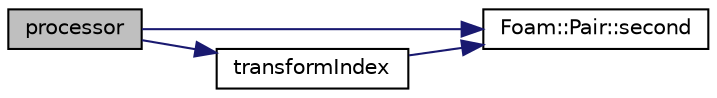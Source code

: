 digraph "processor"
{
  bgcolor="transparent";
  edge [fontname="Helvetica",fontsize="10",labelfontname="Helvetica",labelfontsize="10"];
  node [fontname="Helvetica",fontsize="10",shape=record];
  rankdir="LR";
  Node1 [label="processor",height=0.2,width=0.4,color="black", fillcolor="grey75", style="filled", fontcolor="black"];
  Node1 -> Node2 [color="midnightblue",fontsize="10",style="solid",fontname="Helvetica"];
  Node2 [label="Foam::Pair::second",height=0.2,width=0.4,color="black",URL="$a01798.html#a4735f680939b3f5fec1e4a8d34549d6f",tooltip="Return second. "];
  Node1 -> Node3 [color="midnightblue",fontsize="10",style="solid",fontname="Helvetica"];
  Node3 [label="transformIndex",height=0.2,width=0.4,color="black",URL="$a00944.html#a045b8e246ccc41fb39e9918a1c9fb783",tooltip="Transform carried by the object. "];
  Node3 -> Node2 [color="midnightblue",fontsize="10",style="solid",fontname="Helvetica"];
}
